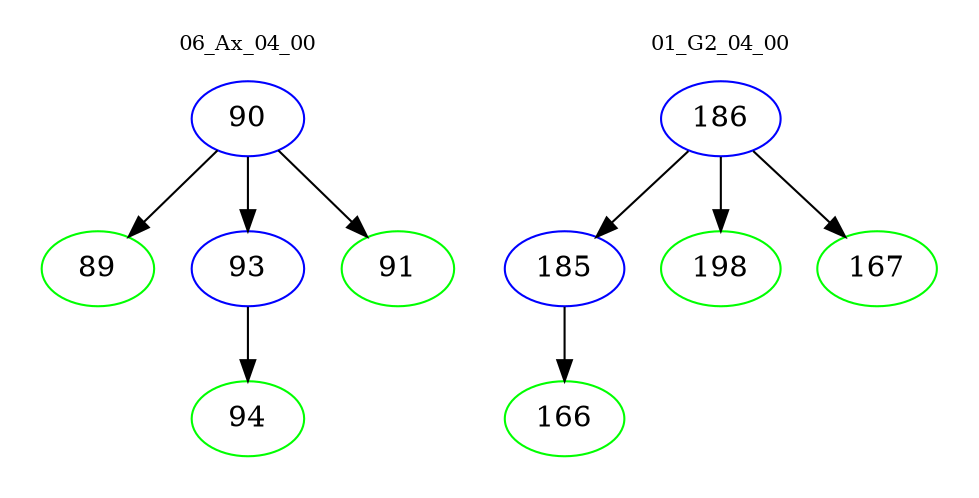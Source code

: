 digraph{
subgraph cluster_0 {
color = white
label = "06_Ax_04_00";
fontsize=10;
T0_90 [label="90", color="blue"]
T0_90 -> T0_89 [color="black"]
T0_89 [label="89", color="green"]
T0_90 -> T0_93 [color="black"]
T0_93 [label="93", color="blue"]
T0_93 -> T0_94 [color="black"]
T0_94 [label="94", color="green"]
T0_90 -> T0_91 [color="black"]
T0_91 [label="91", color="green"]
}
subgraph cluster_1 {
color = white
label = "01_G2_04_00";
fontsize=10;
T1_186 [label="186", color="blue"]
T1_186 -> T1_185 [color="black"]
T1_185 [label="185", color="blue"]
T1_185 -> T1_166 [color="black"]
T1_166 [label="166", color="green"]
T1_186 -> T1_198 [color="black"]
T1_198 [label="198", color="green"]
T1_186 -> T1_167 [color="black"]
T1_167 [label="167", color="green"]
}
}
